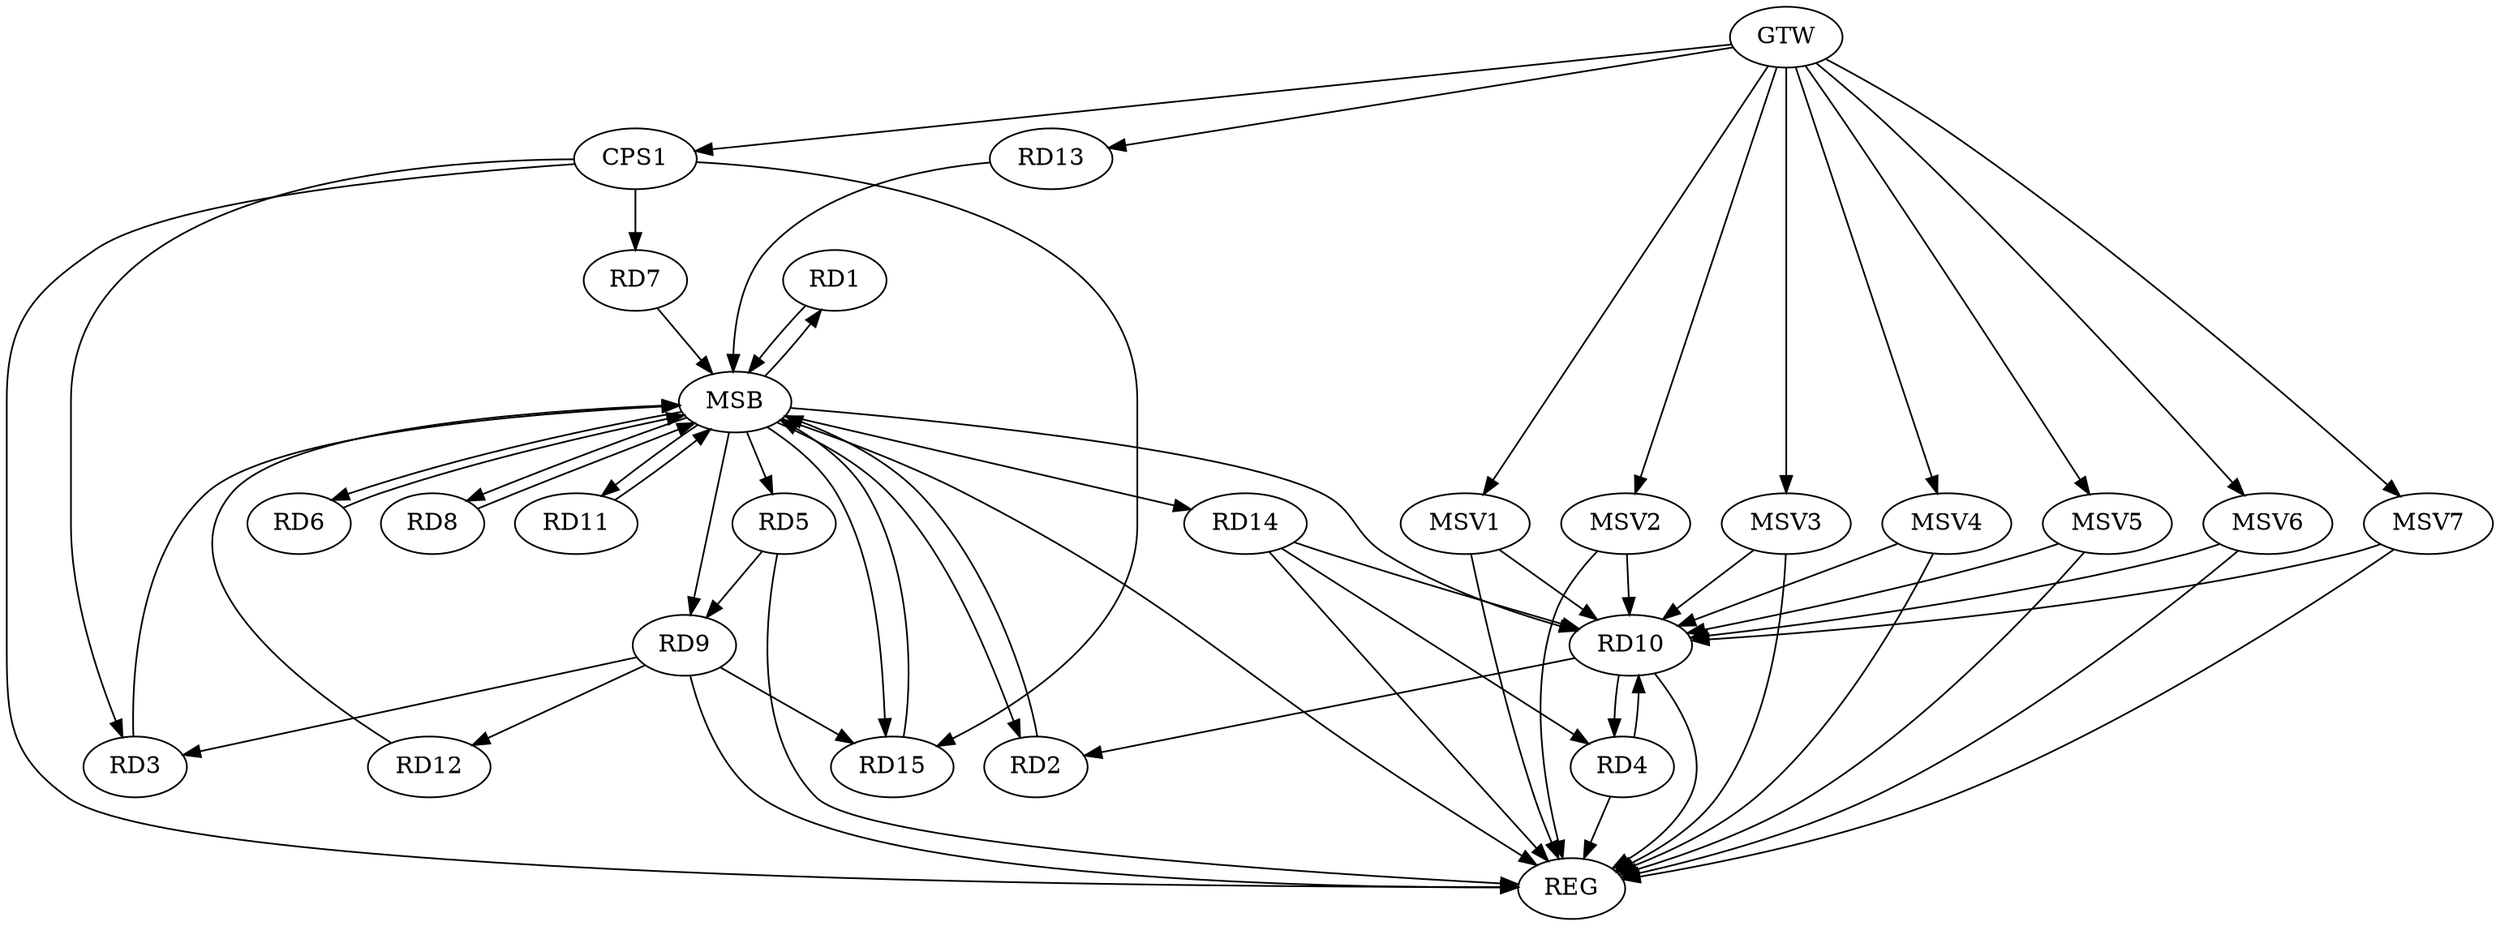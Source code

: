 strict digraph G {
  RD1 [ label="RD1" ];
  RD2 [ label="RD2" ];
  RD3 [ label="RD3" ];
  RD4 [ label="RD4" ];
  RD5 [ label="RD5" ];
  RD6 [ label="RD6" ];
  RD7 [ label="RD7" ];
  RD8 [ label="RD8" ];
  RD9 [ label="RD9" ];
  RD10 [ label="RD10" ];
  RD11 [ label="RD11" ];
  RD12 [ label="RD12" ];
  RD13 [ label="RD13" ];
  RD14 [ label="RD14" ];
  RD15 [ label="RD15" ];
  CPS1 [ label="CPS1" ];
  GTW [ label="GTW" ];
  REG [ label="REG" ];
  MSB [ label="MSB" ];
  MSV1 [ label="MSV1" ];
  MSV2 [ label="MSV2" ];
  MSV3 [ label="MSV3" ];
  MSV4 [ label="MSV4" ];
  MSV5 [ label="MSV5" ];
  MSV6 [ label="MSV6" ];
  MSV7 [ label="MSV7" ];
  RD10 -> RD2;
  RD9 -> RD3;
  RD4 -> RD10;
  RD10 -> RD4;
  RD14 -> RD4;
  RD5 -> RD9;
  RD9 -> RD12;
  RD9 -> RD15;
  RD14 -> RD10;
  CPS1 -> RD3;
  CPS1 -> RD7;
  CPS1 -> RD15;
  GTW -> RD13;
  GTW -> CPS1;
  RD4 -> REG;
  RD5 -> REG;
  RD9 -> REG;
  RD10 -> REG;
  RD14 -> REG;
  CPS1 -> REG;
  RD1 -> MSB;
  MSB -> RD6;
  MSB -> REG;
  RD2 -> MSB;
  MSB -> RD1;
  MSB -> RD8;
  MSB -> RD9;
  MSB -> RD14;
  RD3 -> MSB;
  RD6 -> MSB;
  RD7 -> MSB;
  RD8 -> MSB;
  MSB -> RD5;
  MSB -> RD10;
  MSB -> RD11;
  RD11 -> MSB;
  RD12 -> MSB;
  MSB -> RD2;
  MSB -> RD15;
  RD13 -> MSB;
  RD15 -> MSB;
  MSV1 -> RD10;
  GTW -> MSV1;
  MSV1 -> REG;
  MSV2 -> RD10;
  GTW -> MSV2;
  MSV2 -> REG;
  MSV3 -> RD10;
  GTW -> MSV3;
  MSV3 -> REG;
  MSV4 -> RD10;
  GTW -> MSV4;
  MSV4 -> REG;
  MSV5 -> RD10;
  GTW -> MSV5;
  MSV5 -> REG;
  MSV6 -> RD10;
  MSV7 -> RD10;
  GTW -> MSV6;
  MSV6 -> REG;
  GTW -> MSV7;
  MSV7 -> REG;
}
